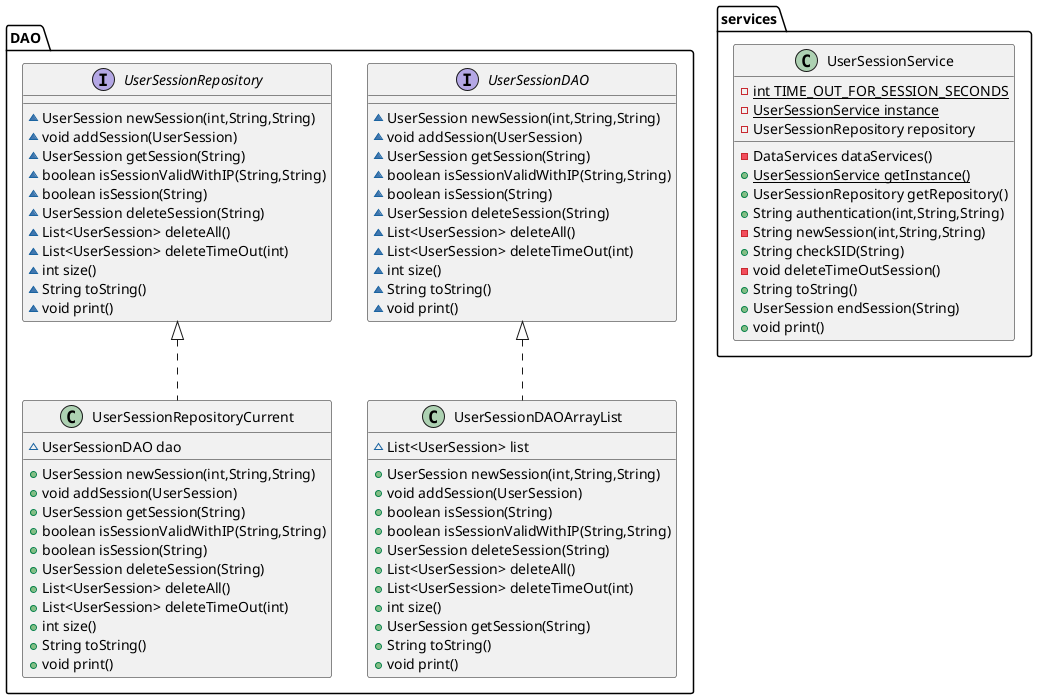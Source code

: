 @startuml
interface DAO.UserSessionDAO {
~ UserSession newSession(int,String,String)
~ void addSession(UserSession)
~ UserSession getSession(String)
~ boolean isSessionValidWithIP(String,String)
~ boolean isSession(String)
~ UserSession deleteSession(String)
~ List<UserSession> deleteAll()
~ List<UserSession> deleteTimeOut(int)
~ int size()
~ String toString()
~ void print()
}
class services.UserSessionService {
- {static} int TIME_OUT_FOR_SESSION_SECONDS
- {static} UserSessionService instance
- UserSessionRepository repository
- DataServices dataServices()
+ {static} UserSessionService getInstance()
+ UserSessionRepository getRepository()
+ String authentication(int,String,String)
- String newSession(int,String,String)
+ String checkSID(String)
- void deleteTimeOutSession()
+ String toString()
+ UserSession endSession(String)
+ void print()
}
class DAO.UserSessionRepositoryCurrent {
~ UserSessionDAO dao
+ UserSession newSession(int,String,String)
+ void addSession(UserSession)
+ UserSession getSession(String)
+ boolean isSessionValidWithIP(String,String)
+ boolean isSession(String)
+ UserSession deleteSession(String)
+ List<UserSession> deleteAll()
+ List<UserSession> deleteTimeOut(int)
+ int size()
+ String toString()
+ void print()
}
class DAO.UserSessionDAOArrayList {
~ List<UserSession> list
+ UserSession newSession(int,String,String)
+ void addSession(UserSession)
+ boolean isSession(String)
+ boolean isSessionValidWithIP(String,String)
+ UserSession deleteSession(String)
+ List<UserSession> deleteAll()
+ List<UserSession> deleteTimeOut(int)
+ int size()
+ UserSession getSession(String)
+ String toString()
+ void print()
}
interface DAO.UserSessionRepository {
~ UserSession newSession(int,String,String)
~ void addSession(UserSession)
~ UserSession getSession(String)
~ boolean isSessionValidWithIP(String,String)
~ boolean isSession(String)
~ UserSession deleteSession(String)
~ List<UserSession> deleteAll()
~ List<UserSession> deleteTimeOut(int)
~ int size()
~ String toString()
~ void print()
}


DAO.UserSessionRepository <|.. DAO.UserSessionRepositoryCurrent
DAO.UserSessionDAO <|.. DAO.UserSessionDAOArrayList
@enduml